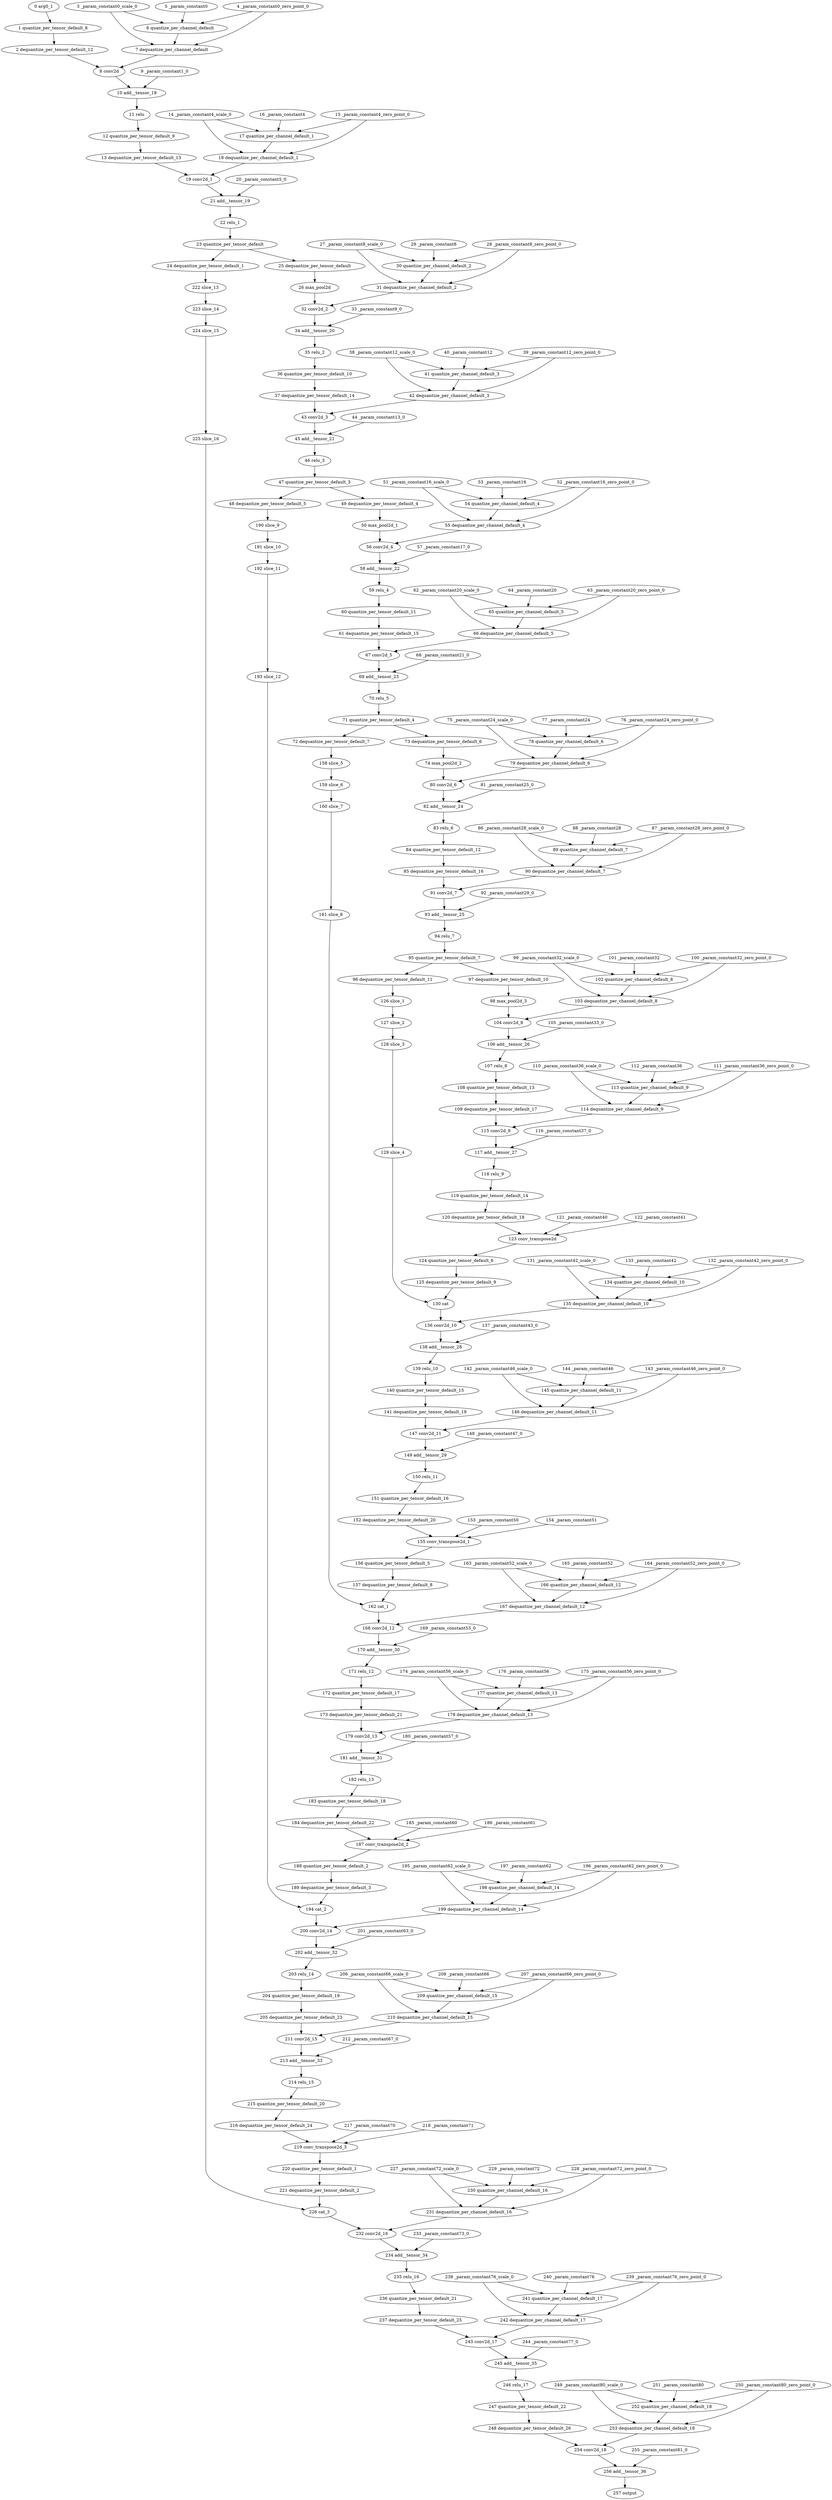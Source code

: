 strict digraph  {
"0 arg0_1" [id=0, type=input];
"1 quantize_per_tensor_default_8" [id=1, type=quantize_per_tensor];
"2 dequantize_per_tensor_default_12" [id=2, type=dequantize_per_tensor];
"3 _param_constant0_scale_0" [id=3, type=get_attr];
"4 _param_constant0_zero_point_0" [id=4, type=get_attr];
"5 _param_constant0" [id=5, type=get_attr];
"6 quantize_per_channel_default" [id=6, type=quantize_per_channel];
"7 dequantize_per_channel_default" [id=7, type=dequantize_per_channel];
"8 conv2d" [id=8, type=conv2d];
"9 _param_constant1_0" [id=9, type=get_attr];
"10 add__tensor_18" [id=10, type=add_];
"11 relu" [id=11, type=relu];
"12 quantize_per_tensor_default_9" [id=12, type=quantize_per_tensor];
"13 dequantize_per_tensor_default_13" [id=13, type=dequantize_per_tensor];
"14 _param_constant4_scale_0" [id=14, type=get_attr];
"15 _param_constant4_zero_point_0" [id=15, type=get_attr];
"16 _param_constant4" [id=16, type=get_attr];
"17 quantize_per_channel_default_1" [id=17, type=quantize_per_channel];
"18 dequantize_per_channel_default_1" [id=18, type=dequantize_per_channel];
"19 conv2d_1" [id=19, type=conv2d];
"20 _param_constant5_0" [id=20, type=get_attr];
"21 add__tensor_19" [id=21, type=add_];
"22 relu_1" [id=22, type=relu];
"23 quantize_per_tensor_default" [id=23, type=quantize_per_tensor];
"24 dequantize_per_tensor_default_1" [id=24, type=dequantize_per_tensor];
"25 dequantize_per_tensor_default" [id=25, type=dequantize_per_tensor];
"26 max_pool2d" [id=26, type=max_pool2d];
"27 _param_constant8_scale_0" [id=27, type=get_attr];
"28 _param_constant8_zero_point_0" [id=28, type=get_attr];
"29 _param_constant8" [id=29, type=get_attr];
"30 quantize_per_channel_default_2" [id=30, type=quantize_per_channel];
"31 dequantize_per_channel_default_2" [id=31, type=dequantize_per_channel];
"32 conv2d_2" [id=32, type=conv2d];
"33 _param_constant9_0" [id=33, type=get_attr];
"34 add__tensor_20" [id=34, type=add_];
"35 relu_2" [id=35, type=relu];
"36 quantize_per_tensor_default_10" [id=36, type=quantize_per_tensor];
"37 dequantize_per_tensor_default_14" [id=37, type=dequantize_per_tensor];
"38 _param_constant12_scale_0" [id=38, type=get_attr];
"39 _param_constant12_zero_point_0" [id=39, type=get_attr];
"40 _param_constant12" [id=40, type=get_attr];
"41 quantize_per_channel_default_3" [id=41, type=quantize_per_channel];
"42 dequantize_per_channel_default_3" [id=42, type=dequantize_per_channel];
"43 conv2d_3" [id=43, type=conv2d];
"44 _param_constant13_0" [id=44, type=get_attr];
"45 add__tensor_21" [id=45, type=add_];
"46 relu_3" [id=46, type=relu];
"47 quantize_per_tensor_default_3" [id=47, type=quantize_per_tensor];
"48 dequantize_per_tensor_default_5" [id=48, type=dequantize_per_tensor];
"49 dequantize_per_tensor_default_4" [id=49, type=dequantize_per_tensor];
"50 max_pool2d_1" [id=50, type=max_pool2d];
"51 _param_constant16_scale_0" [id=51, type=get_attr];
"52 _param_constant16_zero_point_0" [id=52, type=get_attr];
"53 _param_constant16" [id=53, type=get_attr];
"54 quantize_per_channel_default_4" [id=54, type=quantize_per_channel];
"55 dequantize_per_channel_default_4" [id=55, type=dequantize_per_channel];
"56 conv2d_4" [id=56, type=conv2d];
"57 _param_constant17_0" [id=57, type=get_attr];
"58 add__tensor_22" [id=58, type=add_];
"59 relu_4" [id=59, type=relu];
"60 quantize_per_tensor_default_11" [id=60, type=quantize_per_tensor];
"61 dequantize_per_tensor_default_15" [id=61, type=dequantize_per_tensor];
"62 _param_constant20_scale_0" [id=62, type=get_attr];
"63 _param_constant20_zero_point_0" [id=63, type=get_attr];
"64 _param_constant20" [id=64, type=get_attr];
"65 quantize_per_channel_default_5" [id=65, type=quantize_per_channel];
"66 dequantize_per_channel_default_5" [id=66, type=dequantize_per_channel];
"67 conv2d_5" [id=67, type=conv2d];
"68 _param_constant21_0" [id=68, type=get_attr];
"69 add__tensor_23" [id=69, type=add_];
"70 relu_5" [id=70, type=relu];
"71 quantize_per_tensor_default_4" [id=71, type=quantize_per_tensor];
"72 dequantize_per_tensor_default_7" [id=72, type=dequantize_per_tensor];
"73 dequantize_per_tensor_default_6" [id=73, type=dequantize_per_tensor];
"74 max_pool2d_2" [id=74, type=max_pool2d];
"75 _param_constant24_scale_0" [id=75, type=get_attr];
"76 _param_constant24_zero_point_0" [id=76, type=get_attr];
"77 _param_constant24" [id=77, type=get_attr];
"78 quantize_per_channel_default_6" [id=78, type=quantize_per_channel];
"79 dequantize_per_channel_default_6" [id=79, type=dequantize_per_channel];
"80 conv2d_6" [id=80, type=conv2d];
"81 _param_constant25_0" [id=81, type=get_attr];
"82 add__tensor_24" [id=82, type=add_];
"83 relu_6" [id=83, type=relu];
"84 quantize_per_tensor_default_12" [id=84, type=quantize_per_tensor];
"85 dequantize_per_tensor_default_16" [id=85, type=dequantize_per_tensor];
"86 _param_constant28_scale_0" [id=86, type=get_attr];
"87 _param_constant28_zero_point_0" [id=87, type=get_attr];
"88 _param_constant28" [id=88, type=get_attr];
"89 quantize_per_channel_default_7" [id=89, type=quantize_per_channel];
"90 dequantize_per_channel_default_7" [id=90, type=dequantize_per_channel];
"91 conv2d_7" [id=91, type=conv2d];
"92 _param_constant29_0" [id=92, type=get_attr];
"93 add__tensor_25" [id=93, type=add_];
"94 relu_7" [id=94, type=relu];
"95 quantize_per_tensor_default_7" [id=95, type=quantize_per_tensor];
"96 dequantize_per_tensor_default_11" [id=96, type=dequantize_per_tensor];
"97 dequantize_per_tensor_default_10" [id=97, type=dequantize_per_tensor];
"98 max_pool2d_3" [id=98, type=max_pool2d];
"99 _param_constant32_scale_0" [id=99, type=get_attr];
"100 _param_constant32_zero_point_0" [id=100, type=get_attr];
"101 _param_constant32" [id=101, type=get_attr];
"102 quantize_per_channel_default_8" [id=102, type=quantize_per_channel];
"103 dequantize_per_channel_default_8" [id=103, type=dequantize_per_channel];
"104 conv2d_8" [id=104, type=conv2d];
"105 _param_constant33_0" [id=105, type=get_attr];
"106 add__tensor_26" [id=106, type=add_];
"107 relu_8" [id=107, type=relu];
"108 quantize_per_tensor_default_13" [id=108, type=quantize_per_tensor];
"109 dequantize_per_tensor_default_17" [id=109, type=dequantize_per_tensor];
"110 _param_constant36_scale_0" [id=110, type=get_attr];
"111 _param_constant36_zero_point_0" [id=111, type=get_attr];
"112 _param_constant36" [id=112, type=get_attr];
"113 quantize_per_channel_default_9" [id=113, type=quantize_per_channel];
"114 dequantize_per_channel_default_9" [id=114, type=dequantize_per_channel];
"115 conv2d_9" [id=115, type=conv2d];
"116 _param_constant37_0" [id=116, type=get_attr];
"117 add__tensor_27" [id=117, type=add_];
"118 relu_9" [id=118, type=relu];
"119 quantize_per_tensor_default_14" [id=119, type=quantize_per_tensor];
"120 dequantize_per_tensor_default_18" [id=120, type=dequantize_per_tensor];
"121 _param_constant40" [id=121, type=get_attr];
"122 _param_constant41" [id=122, type=get_attr];
"123 conv_transpose2d" [id=123, type=conv_transpose2d];
"124 quantize_per_tensor_default_6" [id=124, type=quantize_per_tensor];
"125 dequantize_per_tensor_default_9" [id=125, type=dequantize_per_tensor];
"126 slice_1" [id=126, type=slice];
"127 slice_2" [id=127, type=slice];
"128 slice_3" [id=128, type=slice];
"129 slice_4" [id=129, type=slice];
"130 cat" [id=130, type=cat];
"131 _param_constant42_scale_0" [id=131, type=get_attr];
"132 _param_constant42_zero_point_0" [id=132, type=get_attr];
"133 _param_constant42" [id=133, type=get_attr];
"134 quantize_per_channel_default_10" [id=134, type=quantize_per_channel];
"135 dequantize_per_channel_default_10" [id=135, type=dequantize_per_channel];
"136 conv2d_10" [id=136, type=conv2d];
"137 _param_constant43_0" [id=137, type=get_attr];
"138 add__tensor_28" [id=138, type=add_];
"139 relu_10" [id=139, type=relu];
"140 quantize_per_tensor_default_15" [id=140, type=quantize_per_tensor];
"141 dequantize_per_tensor_default_19" [id=141, type=dequantize_per_tensor];
"142 _param_constant46_scale_0" [id=142, type=get_attr];
"143 _param_constant46_zero_point_0" [id=143, type=get_attr];
"144 _param_constant46" [id=144, type=get_attr];
"145 quantize_per_channel_default_11" [id=145, type=quantize_per_channel];
"146 dequantize_per_channel_default_11" [id=146, type=dequantize_per_channel];
"147 conv2d_11" [id=147, type=conv2d];
"148 _param_constant47_0" [id=148, type=get_attr];
"149 add__tensor_29" [id=149, type=add_];
"150 relu_11" [id=150, type=relu];
"151 quantize_per_tensor_default_16" [id=151, type=quantize_per_tensor];
"152 dequantize_per_tensor_default_20" [id=152, type=dequantize_per_tensor];
"153 _param_constant50" [id=153, type=get_attr];
"154 _param_constant51" [id=154, type=get_attr];
"155 conv_transpose2d_1" [id=155, type=conv_transpose2d];
"156 quantize_per_tensor_default_5" [id=156, type=quantize_per_tensor];
"157 dequantize_per_tensor_default_8" [id=157, type=dequantize_per_tensor];
"158 slice_5" [id=158, type=slice];
"159 slice_6" [id=159, type=slice];
"160 slice_7" [id=160, type=slice];
"161 slice_8" [id=161, type=slice];
"162 cat_1" [id=162, type=cat];
"163 _param_constant52_scale_0" [id=163, type=get_attr];
"164 _param_constant52_zero_point_0" [id=164, type=get_attr];
"165 _param_constant52" [id=165, type=get_attr];
"166 quantize_per_channel_default_12" [id=166, type=quantize_per_channel];
"167 dequantize_per_channel_default_12" [id=167, type=dequantize_per_channel];
"168 conv2d_12" [id=168, type=conv2d];
"169 _param_constant53_0" [id=169, type=get_attr];
"170 add__tensor_30" [id=170, type=add_];
"171 relu_12" [id=171, type=relu];
"172 quantize_per_tensor_default_17" [id=172, type=quantize_per_tensor];
"173 dequantize_per_tensor_default_21" [id=173, type=dequantize_per_tensor];
"174 _param_constant56_scale_0" [id=174, type=get_attr];
"175 _param_constant56_zero_point_0" [id=175, type=get_attr];
"176 _param_constant56" [id=176, type=get_attr];
"177 quantize_per_channel_default_13" [id=177, type=quantize_per_channel];
"178 dequantize_per_channel_default_13" [id=178, type=dequantize_per_channel];
"179 conv2d_13" [id=179, type=conv2d];
"180 _param_constant57_0" [id=180, type=get_attr];
"181 add__tensor_31" [id=181, type=add_];
"182 relu_13" [id=182, type=relu];
"183 quantize_per_tensor_default_18" [id=183, type=quantize_per_tensor];
"184 dequantize_per_tensor_default_22" [id=184, type=dequantize_per_tensor];
"185 _param_constant60" [id=185, type=get_attr];
"186 _param_constant61" [id=186, type=get_attr];
"187 conv_transpose2d_2" [id=187, type=conv_transpose2d];
"188 quantize_per_tensor_default_2" [id=188, type=quantize_per_tensor];
"189 dequantize_per_tensor_default_3" [id=189, type=dequantize_per_tensor];
"190 slice_9" [id=190, type=slice];
"191 slice_10" [id=191, type=slice];
"192 slice_11" [id=192, type=slice];
"193 slice_12" [id=193, type=slice];
"194 cat_2" [id=194, type=cat];
"195 _param_constant62_scale_0" [id=195, type=get_attr];
"196 _param_constant62_zero_point_0" [id=196, type=get_attr];
"197 _param_constant62" [id=197, type=get_attr];
"198 quantize_per_channel_default_14" [id=198, type=quantize_per_channel];
"199 dequantize_per_channel_default_14" [id=199, type=dequantize_per_channel];
"200 conv2d_14" [id=200, type=conv2d];
"201 _param_constant63_0" [id=201, type=get_attr];
"202 add__tensor_32" [id=202, type=add_];
"203 relu_14" [id=203, type=relu];
"204 quantize_per_tensor_default_19" [id=204, type=quantize_per_tensor];
"205 dequantize_per_tensor_default_23" [id=205, type=dequantize_per_tensor];
"206 _param_constant66_scale_0" [id=206, type=get_attr];
"207 _param_constant66_zero_point_0" [id=207, type=get_attr];
"208 _param_constant66" [id=208, type=get_attr];
"209 quantize_per_channel_default_15" [id=209, type=quantize_per_channel];
"210 dequantize_per_channel_default_15" [id=210, type=dequantize_per_channel];
"211 conv2d_15" [id=211, type=conv2d];
"212 _param_constant67_0" [id=212, type=get_attr];
"213 add__tensor_33" [id=213, type=add_];
"214 relu_15" [id=214, type=relu];
"215 quantize_per_tensor_default_20" [id=215, type=quantize_per_tensor];
"216 dequantize_per_tensor_default_24" [id=216, type=dequantize_per_tensor];
"217 _param_constant70" [id=217, type=get_attr];
"218 _param_constant71" [id=218, type=get_attr];
"219 conv_transpose2d_3" [id=219, type=conv_transpose2d];
"220 quantize_per_tensor_default_1" [id=220, type=quantize_per_tensor];
"221 dequantize_per_tensor_default_2" [id=221, type=dequantize_per_tensor];
"222 slice_13" [id=222, type=slice];
"223 slice_14" [id=223, type=slice];
"224 slice_15" [id=224, type=slice];
"225 slice_16" [id=225, type=slice];
"226 cat_3" [id=226, type=cat];
"227 _param_constant72_scale_0" [id=227, type=get_attr];
"228 _param_constant72_zero_point_0" [id=228, type=get_attr];
"229 _param_constant72" [id=229, type=get_attr];
"230 quantize_per_channel_default_16" [id=230, type=quantize_per_channel];
"231 dequantize_per_channel_default_16" [id=231, type=dequantize_per_channel];
"232 conv2d_16" [id=232, type=conv2d];
"233 _param_constant73_0" [id=233, type=get_attr];
"234 add__tensor_34" [id=234, type=add_];
"235 relu_16" [id=235, type=relu];
"236 quantize_per_tensor_default_21" [id=236, type=quantize_per_tensor];
"237 dequantize_per_tensor_default_25" [id=237, type=dequantize_per_tensor];
"238 _param_constant76_scale_0" [id=238, type=get_attr];
"239 _param_constant76_zero_point_0" [id=239, type=get_attr];
"240 _param_constant76" [id=240, type=get_attr];
"241 quantize_per_channel_default_17" [id=241, type=quantize_per_channel];
"242 dequantize_per_channel_default_17" [id=242, type=dequantize_per_channel];
"243 conv2d_17" [id=243, type=conv2d];
"244 _param_constant77_0" [id=244, type=get_attr];
"245 add__tensor_35" [id=245, type=add_];
"246 relu_17" [id=246, type=relu];
"247 quantize_per_tensor_default_22" [id=247, type=quantize_per_tensor];
"248 dequantize_per_tensor_default_26" [id=248, type=dequantize_per_tensor];
"249 _param_constant80_scale_0" [id=249, type=get_attr];
"250 _param_constant80_zero_point_0" [id=250, type=get_attr];
"251 _param_constant80" [id=251, type=get_attr];
"252 quantize_per_channel_default_18" [id=252, type=quantize_per_channel];
"253 dequantize_per_channel_default_18" [id=253, type=dequantize_per_channel];
"254 conv2d_18" [id=254, type=conv2d];
"255 _param_constant81_0" [id=255, type=get_attr];
"256 add__tensor_36" [id=256, type=add_];
"257 output" [id=257, type=output];
"0 arg0_1" -> "1 quantize_per_tensor_default_8";
"1 quantize_per_tensor_default_8" -> "2 dequantize_per_tensor_default_12";
"2 dequantize_per_tensor_default_12" -> "8 conv2d";
"3 _param_constant0_scale_0" -> "6 quantize_per_channel_default";
"3 _param_constant0_scale_0" -> "7 dequantize_per_channel_default";
"4 _param_constant0_zero_point_0" -> "6 quantize_per_channel_default";
"4 _param_constant0_zero_point_0" -> "7 dequantize_per_channel_default";
"5 _param_constant0" -> "6 quantize_per_channel_default";
"6 quantize_per_channel_default" -> "7 dequantize_per_channel_default";
"7 dequantize_per_channel_default" -> "8 conv2d";
"8 conv2d" -> "10 add__tensor_18";
"9 _param_constant1_0" -> "10 add__tensor_18";
"10 add__tensor_18" -> "11 relu";
"11 relu" -> "12 quantize_per_tensor_default_9";
"12 quantize_per_tensor_default_9" -> "13 dequantize_per_tensor_default_13";
"13 dequantize_per_tensor_default_13" -> "19 conv2d_1";
"14 _param_constant4_scale_0" -> "17 quantize_per_channel_default_1";
"14 _param_constant4_scale_0" -> "18 dequantize_per_channel_default_1";
"15 _param_constant4_zero_point_0" -> "17 quantize_per_channel_default_1";
"15 _param_constant4_zero_point_0" -> "18 dequantize_per_channel_default_1";
"16 _param_constant4" -> "17 quantize_per_channel_default_1";
"17 quantize_per_channel_default_1" -> "18 dequantize_per_channel_default_1";
"18 dequantize_per_channel_default_1" -> "19 conv2d_1";
"19 conv2d_1" -> "21 add__tensor_19";
"20 _param_constant5_0" -> "21 add__tensor_19";
"21 add__tensor_19" -> "22 relu_1";
"22 relu_1" -> "23 quantize_per_tensor_default";
"23 quantize_per_tensor_default" -> "24 dequantize_per_tensor_default_1";
"23 quantize_per_tensor_default" -> "25 dequantize_per_tensor_default";
"24 dequantize_per_tensor_default_1" -> "222 slice_13";
"25 dequantize_per_tensor_default" -> "26 max_pool2d";
"26 max_pool2d" -> "32 conv2d_2";
"27 _param_constant8_scale_0" -> "30 quantize_per_channel_default_2";
"27 _param_constant8_scale_0" -> "31 dequantize_per_channel_default_2";
"28 _param_constant8_zero_point_0" -> "30 quantize_per_channel_default_2";
"28 _param_constant8_zero_point_0" -> "31 dequantize_per_channel_default_2";
"29 _param_constant8" -> "30 quantize_per_channel_default_2";
"30 quantize_per_channel_default_2" -> "31 dequantize_per_channel_default_2";
"31 dequantize_per_channel_default_2" -> "32 conv2d_2";
"32 conv2d_2" -> "34 add__tensor_20";
"33 _param_constant9_0" -> "34 add__tensor_20";
"34 add__tensor_20" -> "35 relu_2";
"35 relu_2" -> "36 quantize_per_tensor_default_10";
"36 quantize_per_tensor_default_10" -> "37 dequantize_per_tensor_default_14";
"37 dequantize_per_tensor_default_14" -> "43 conv2d_3";
"38 _param_constant12_scale_0" -> "41 quantize_per_channel_default_3";
"38 _param_constant12_scale_0" -> "42 dequantize_per_channel_default_3";
"39 _param_constant12_zero_point_0" -> "41 quantize_per_channel_default_3";
"39 _param_constant12_zero_point_0" -> "42 dequantize_per_channel_default_3";
"40 _param_constant12" -> "41 quantize_per_channel_default_3";
"41 quantize_per_channel_default_3" -> "42 dequantize_per_channel_default_3";
"42 dequantize_per_channel_default_3" -> "43 conv2d_3";
"43 conv2d_3" -> "45 add__tensor_21";
"44 _param_constant13_0" -> "45 add__tensor_21";
"45 add__tensor_21" -> "46 relu_3";
"46 relu_3" -> "47 quantize_per_tensor_default_3";
"47 quantize_per_tensor_default_3" -> "48 dequantize_per_tensor_default_5";
"47 quantize_per_tensor_default_3" -> "49 dequantize_per_tensor_default_4";
"48 dequantize_per_tensor_default_5" -> "190 slice_9";
"49 dequantize_per_tensor_default_4" -> "50 max_pool2d_1";
"50 max_pool2d_1" -> "56 conv2d_4";
"51 _param_constant16_scale_0" -> "54 quantize_per_channel_default_4";
"51 _param_constant16_scale_0" -> "55 dequantize_per_channel_default_4";
"52 _param_constant16_zero_point_0" -> "54 quantize_per_channel_default_4";
"52 _param_constant16_zero_point_0" -> "55 dequantize_per_channel_default_4";
"53 _param_constant16" -> "54 quantize_per_channel_default_4";
"54 quantize_per_channel_default_4" -> "55 dequantize_per_channel_default_4";
"55 dequantize_per_channel_default_4" -> "56 conv2d_4";
"56 conv2d_4" -> "58 add__tensor_22";
"57 _param_constant17_0" -> "58 add__tensor_22";
"58 add__tensor_22" -> "59 relu_4";
"59 relu_4" -> "60 quantize_per_tensor_default_11";
"60 quantize_per_tensor_default_11" -> "61 dequantize_per_tensor_default_15";
"61 dequantize_per_tensor_default_15" -> "67 conv2d_5";
"62 _param_constant20_scale_0" -> "65 quantize_per_channel_default_5";
"62 _param_constant20_scale_0" -> "66 dequantize_per_channel_default_5";
"63 _param_constant20_zero_point_0" -> "65 quantize_per_channel_default_5";
"63 _param_constant20_zero_point_0" -> "66 dequantize_per_channel_default_5";
"64 _param_constant20" -> "65 quantize_per_channel_default_5";
"65 quantize_per_channel_default_5" -> "66 dequantize_per_channel_default_5";
"66 dequantize_per_channel_default_5" -> "67 conv2d_5";
"67 conv2d_5" -> "69 add__tensor_23";
"68 _param_constant21_0" -> "69 add__tensor_23";
"69 add__tensor_23" -> "70 relu_5";
"70 relu_5" -> "71 quantize_per_tensor_default_4";
"71 quantize_per_tensor_default_4" -> "72 dequantize_per_tensor_default_7";
"71 quantize_per_tensor_default_4" -> "73 dequantize_per_tensor_default_6";
"72 dequantize_per_tensor_default_7" -> "158 slice_5";
"73 dequantize_per_tensor_default_6" -> "74 max_pool2d_2";
"74 max_pool2d_2" -> "80 conv2d_6";
"75 _param_constant24_scale_0" -> "78 quantize_per_channel_default_6";
"75 _param_constant24_scale_0" -> "79 dequantize_per_channel_default_6";
"76 _param_constant24_zero_point_0" -> "78 quantize_per_channel_default_6";
"76 _param_constant24_zero_point_0" -> "79 dequantize_per_channel_default_6";
"77 _param_constant24" -> "78 quantize_per_channel_default_6";
"78 quantize_per_channel_default_6" -> "79 dequantize_per_channel_default_6";
"79 dequantize_per_channel_default_6" -> "80 conv2d_6";
"80 conv2d_6" -> "82 add__tensor_24";
"81 _param_constant25_0" -> "82 add__tensor_24";
"82 add__tensor_24" -> "83 relu_6";
"83 relu_6" -> "84 quantize_per_tensor_default_12";
"84 quantize_per_tensor_default_12" -> "85 dequantize_per_tensor_default_16";
"85 dequantize_per_tensor_default_16" -> "91 conv2d_7";
"86 _param_constant28_scale_0" -> "89 quantize_per_channel_default_7";
"86 _param_constant28_scale_0" -> "90 dequantize_per_channel_default_7";
"87 _param_constant28_zero_point_0" -> "89 quantize_per_channel_default_7";
"87 _param_constant28_zero_point_0" -> "90 dequantize_per_channel_default_7";
"88 _param_constant28" -> "89 quantize_per_channel_default_7";
"89 quantize_per_channel_default_7" -> "90 dequantize_per_channel_default_7";
"90 dequantize_per_channel_default_7" -> "91 conv2d_7";
"91 conv2d_7" -> "93 add__tensor_25";
"92 _param_constant29_0" -> "93 add__tensor_25";
"93 add__tensor_25" -> "94 relu_7";
"94 relu_7" -> "95 quantize_per_tensor_default_7";
"95 quantize_per_tensor_default_7" -> "96 dequantize_per_tensor_default_11";
"95 quantize_per_tensor_default_7" -> "97 dequantize_per_tensor_default_10";
"96 dequantize_per_tensor_default_11" -> "126 slice_1";
"97 dequantize_per_tensor_default_10" -> "98 max_pool2d_3";
"98 max_pool2d_3" -> "104 conv2d_8";
"99 _param_constant32_scale_0" -> "102 quantize_per_channel_default_8";
"99 _param_constant32_scale_0" -> "103 dequantize_per_channel_default_8";
"100 _param_constant32_zero_point_0" -> "102 quantize_per_channel_default_8";
"100 _param_constant32_zero_point_0" -> "103 dequantize_per_channel_default_8";
"101 _param_constant32" -> "102 quantize_per_channel_default_8";
"102 quantize_per_channel_default_8" -> "103 dequantize_per_channel_default_8";
"103 dequantize_per_channel_default_8" -> "104 conv2d_8";
"104 conv2d_8" -> "106 add__tensor_26";
"105 _param_constant33_0" -> "106 add__tensor_26";
"106 add__tensor_26" -> "107 relu_8";
"107 relu_8" -> "108 quantize_per_tensor_default_13";
"108 quantize_per_tensor_default_13" -> "109 dequantize_per_tensor_default_17";
"109 dequantize_per_tensor_default_17" -> "115 conv2d_9";
"110 _param_constant36_scale_0" -> "113 quantize_per_channel_default_9";
"110 _param_constant36_scale_0" -> "114 dequantize_per_channel_default_9";
"111 _param_constant36_zero_point_0" -> "113 quantize_per_channel_default_9";
"111 _param_constant36_zero_point_0" -> "114 dequantize_per_channel_default_9";
"112 _param_constant36" -> "113 quantize_per_channel_default_9";
"113 quantize_per_channel_default_9" -> "114 dequantize_per_channel_default_9";
"114 dequantize_per_channel_default_9" -> "115 conv2d_9";
"115 conv2d_9" -> "117 add__tensor_27";
"116 _param_constant37_0" -> "117 add__tensor_27";
"117 add__tensor_27" -> "118 relu_9";
"118 relu_9" -> "119 quantize_per_tensor_default_14";
"119 quantize_per_tensor_default_14" -> "120 dequantize_per_tensor_default_18";
"120 dequantize_per_tensor_default_18" -> "123 conv_transpose2d";
"121 _param_constant40" -> "123 conv_transpose2d";
"122 _param_constant41" -> "123 conv_transpose2d";
"123 conv_transpose2d" -> "124 quantize_per_tensor_default_6";
"124 quantize_per_tensor_default_6" -> "125 dequantize_per_tensor_default_9";
"125 dequantize_per_tensor_default_9" -> "130 cat";
"126 slice_1" -> "127 slice_2";
"127 slice_2" -> "128 slice_3";
"128 slice_3" -> "129 slice_4";
"129 slice_4" -> "130 cat";
"130 cat" -> "136 conv2d_10";
"131 _param_constant42_scale_0" -> "134 quantize_per_channel_default_10";
"131 _param_constant42_scale_0" -> "135 dequantize_per_channel_default_10";
"132 _param_constant42_zero_point_0" -> "134 quantize_per_channel_default_10";
"132 _param_constant42_zero_point_0" -> "135 dequantize_per_channel_default_10";
"133 _param_constant42" -> "134 quantize_per_channel_default_10";
"134 quantize_per_channel_default_10" -> "135 dequantize_per_channel_default_10";
"135 dequantize_per_channel_default_10" -> "136 conv2d_10";
"136 conv2d_10" -> "138 add__tensor_28";
"137 _param_constant43_0" -> "138 add__tensor_28";
"138 add__tensor_28" -> "139 relu_10";
"139 relu_10" -> "140 quantize_per_tensor_default_15";
"140 quantize_per_tensor_default_15" -> "141 dequantize_per_tensor_default_19";
"141 dequantize_per_tensor_default_19" -> "147 conv2d_11";
"142 _param_constant46_scale_0" -> "145 quantize_per_channel_default_11";
"142 _param_constant46_scale_0" -> "146 dequantize_per_channel_default_11";
"143 _param_constant46_zero_point_0" -> "145 quantize_per_channel_default_11";
"143 _param_constant46_zero_point_0" -> "146 dequantize_per_channel_default_11";
"144 _param_constant46" -> "145 quantize_per_channel_default_11";
"145 quantize_per_channel_default_11" -> "146 dequantize_per_channel_default_11";
"146 dequantize_per_channel_default_11" -> "147 conv2d_11";
"147 conv2d_11" -> "149 add__tensor_29";
"148 _param_constant47_0" -> "149 add__tensor_29";
"149 add__tensor_29" -> "150 relu_11";
"150 relu_11" -> "151 quantize_per_tensor_default_16";
"151 quantize_per_tensor_default_16" -> "152 dequantize_per_tensor_default_20";
"152 dequantize_per_tensor_default_20" -> "155 conv_transpose2d_1";
"153 _param_constant50" -> "155 conv_transpose2d_1";
"154 _param_constant51" -> "155 conv_transpose2d_1";
"155 conv_transpose2d_1" -> "156 quantize_per_tensor_default_5";
"156 quantize_per_tensor_default_5" -> "157 dequantize_per_tensor_default_8";
"157 dequantize_per_tensor_default_8" -> "162 cat_1";
"158 slice_5" -> "159 slice_6";
"159 slice_6" -> "160 slice_7";
"160 slice_7" -> "161 slice_8";
"161 slice_8" -> "162 cat_1";
"162 cat_1" -> "168 conv2d_12";
"163 _param_constant52_scale_0" -> "166 quantize_per_channel_default_12";
"163 _param_constant52_scale_0" -> "167 dequantize_per_channel_default_12";
"164 _param_constant52_zero_point_0" -> "166 quantize_per_channel_default_12";
"164 _param_constant52_zero_point_0" -> "167 dequantize_per_channel_default_12";
"165 _param_constant52" -> "166 quantize_per_channel_default_12";
"166 quantize_per_channel_default_12" -> "167 dequantize_per_channel_default_12";
"167 dequantize_per_channel_default_12" -> "168 conv2d_12";
"168 conv2d_12" -> "170 add__tensor_30";
"169 _param_constant53_0" -> "170 add__tensor_30";
"170 add__tensor_30" -> "171 relu_12";
"171 relu_12" -> "172 quantize_per_tensor_default_17";
"172 quantize_per_tensor_default_17" -> "173 dequantize_per_tensor_default_21";
"173 dequantize_per_tensor_default_21" -> "179 conv2d_13";
"174 _param_constant56_scale_0" -> "177 quantize_per_channel_default_13";
"174 _param_constant56_scale_0" -> "178 dequantize_per_channel_default_13";
"175 _param_constant56_zero_point_0" -> "177 quantize_per_channel_default_13";
"175 _param_constant56_zero_point_0" -> "178 dequantize_per_channel_default_13";
"176 _param_constant56" -> "177 quantize_per_channel_default_13";
"177 quantize_per_channel_default_13" -> "178 dequantize_per_channel_default_13";
"178 dequantize_per_channel_default_13" -> "179 conv2d_13";
"179 conv2d_13" -> "181 add__tensor_31";
"180 _param_constant57_0" -> "181 add__tensor_31";
"181 add__tensor_31" -> "182 relu_13";
"182 relu_13" -> "183 quantize_per_tensor_default_18";
"183 quantize_per_tensor_default_18" -> "184 dequantize_per_tensor_default_22";
"184 dequantize_per_tensor_default_22" -> "187 conv_transpose2d_2";
"185 _param_constant60" -> "187 conv_transpose2d_2";
"186 _param_constant61" -> "187 conv_transpose2d_2";
"187 conv_transpose2d_2" -> "188 quantize_per_tensor_default_2";
"188 quantize_per_tensor_default_2" -> "189 dequantize_per_tensor_default_3";
"189 dequantize_per_tensor_default_3" -> "194 cat_2";
"190 slice_9" -> "191 slice_10";
"191 slice_10" -> "192 slice_11";
"192 slice_11" -> "193 slice_12";
"193 slice_12" -> "194 cat_2";
"194 cat_2" -> "200 conv2d_14";
"195 _param_constant62_scale_0" -> "198 quantize_per_channel_default_14";
"195 _param_constant62_scale_0" -> "199 dequantize_per_channel_default_14";
"196 _param_constant62_zero_point_0" -> "198 quantize_per_channel_default_14";
"196 _param_constant62_zero_point_0" -> "199 dequantize_per_channel_default_14";
"197 _param_constant62" -> "198 quantize_per_channel_default_14";
"198 quantize_per_channel_default_14" -> "199 dequantize_per_channel_default_14";
"199 dequantize_per_channel_default_14" -> "200 conv2d_14";
"200 conv2d_14" -> "202 add__tensor_32";
"201 _param_constant63_0" -> "202 add__tensor_32";
"202 add__tensor_32" -> "203 relu_14";
"203 relu_14" -> "204 quantize_per_tensor_default_19";
"204 quantize_per_tensor_default_19" -> "205 dequantize_per_tensor_default_23";
"205 dequantize_per_tensor_default_23" -> "211 conv2d_15";
"206 _param_constant66_scale_0" -> "209 quantize_per_channel_default_15";
"206 _param_constant66_scale_0" -> "210 dequantize_per_channel_default_15";
"207 _param_constant66_zero_point_0" -> "209 quantize_per_channel_default_15";
"207 _param_constant66_zero_point_0" -> "210 dequantize_per_channel_default_15";
"208 _param_constant66" -> "209 quantize_per_channel_default_15";
"209 quantize_per_channel_default_15" -> "210 dequantize_per_channel_default_15";
"210 dequantize_per_channel_default_15" -> "211 conv2d_15";
"211 conv2d_15" -> "213 add__tensor_33";
"212 _param_constant67_0" -> "213 add__tensor_33";
"213 add__tensor_33" -> "214 relu_15";
"214 relu_15" -> "215 quantize_per_tensor_default_20";
"215 quantize_per_tensor_default_20" -> "216 dequantize_per_tensor_default_24";
"216 dequantize_per_tensor_default_24" -> "219 conv_transpose2d_3";
"217 _param_constant70" -> "219 conv_transpose2d_3";
"218 _param_constant71" -> "219 conv_transpose2d_3";
"219 conv_transpose2d_3" -> "220 quantize_per_tensor_default_1";
"220 quantize_per_tensor_default_1" -> "221 dequantize_per_tensor_default_2";
"221 dequantize_per_tensor_default_2" -> "226 cat_3";
"222 slice_13" -> "223 slice_14";
"223 slice_14" -> "224 slice_15";
"224 slice_15" -> "225 slice_16";
"225 slice_16" -> "226 cat_3";
"226 cat_3" -> "232 conv2d_16";
"227 _param_constant72_scale_0" -> "230 quantize_per_channel_default_16";
"227 _param_constant72_scale_0" -> "231 dequantize_per_channel_default_16";
"228 _param_constant72_zero_point_0" -> "230 quantize_per_channel_default_16";
"228 _param_constant72_zero_point_0" -> "231 dequantize_per_channel_default_16";
"229 _param_constant72" -> "230 quantize_per_channel_default_16";
"230 quantize_per_channel_default_16" -> "231 dequantize_per_channel_default_16";
"231 dequantize_per_channel_default_16" -> "232 conv2d_16";
"232 conv2d_16" -> "234 add__tensor_34";
"233 _param_constant73_0" -> "234 add__tensor_34";
"234 add__tensor_34" -> "235 relu_16";
"235 relu_16" -> "236 quantize_per_tensor_default_21";
"236 quantize_per_tensor_default_21" -> "237 dequantize_per_tensor_default_25";
"237 dequantize_per_tensor_default_25" -> "243 conv2d_17";
"238 _param_constant76_scale_0" -> "241 quantize_per_channel_default_17";
"238 _param_constant76_scale_0" -> "242 dequantize_per_channel_default_17";
"239 _param_constant76_zero_point_0" -> "241 quantize_per_channel_default_17";
"239 _param_constant76_zero_point_0" -> "242 dequantize_per_channel_default_17";
"240 _param_constant76" -> "241 quantize_per_channel_default_17";
"241 quantize_per_channel_default_17" -> "242 dequantize_per_channel_default_17";
"242 dequantize_per_channel_default_17" -> "243 conv2d_17";
"243 conv2d_17" -> "245 add__tensor_35";
"244 _param_constant77_0" -> "245 add__tensor_35";
"245 add__tensor_35" -> "246 relu_17";
"246 relu_17" -> "247 quantize_per_tensor_default_22";
"247 quantize_per_tensor_default_22" -> "248 dequantize_per_tensor_default_26";
"248 dequantize_per_tensor_default_26" -> "254 conv2d_18";
"249 _param_constant80_scale_0" -> "252 quantize_per_channel_default_18";
"249 _param_constant80_scale_0" -> "253 dequantize_per_channel_default_18";
"250 _param_constant80_zero_point_0" -> "252 quantize_per_channel_default_18";
"250 _param_constant80_zero_point_0" -> "253 dequantize_per_channel_default_18";
"251 _param_constant80" -> "252 quantize_per_channel_default_18";
"252 quantize_per_channel_default_18" -> "253 dequantize_per_channel_default_18";
"253 dequantize_per_channel_default_18" -> "254 conv2d_18";
"254 conv2d_18" -> "256 add__tensor_36";
"255 _param_constant81_0" -> "256 add__tensor_36";
"256 add__tensor_36" -> "257 output";
}
